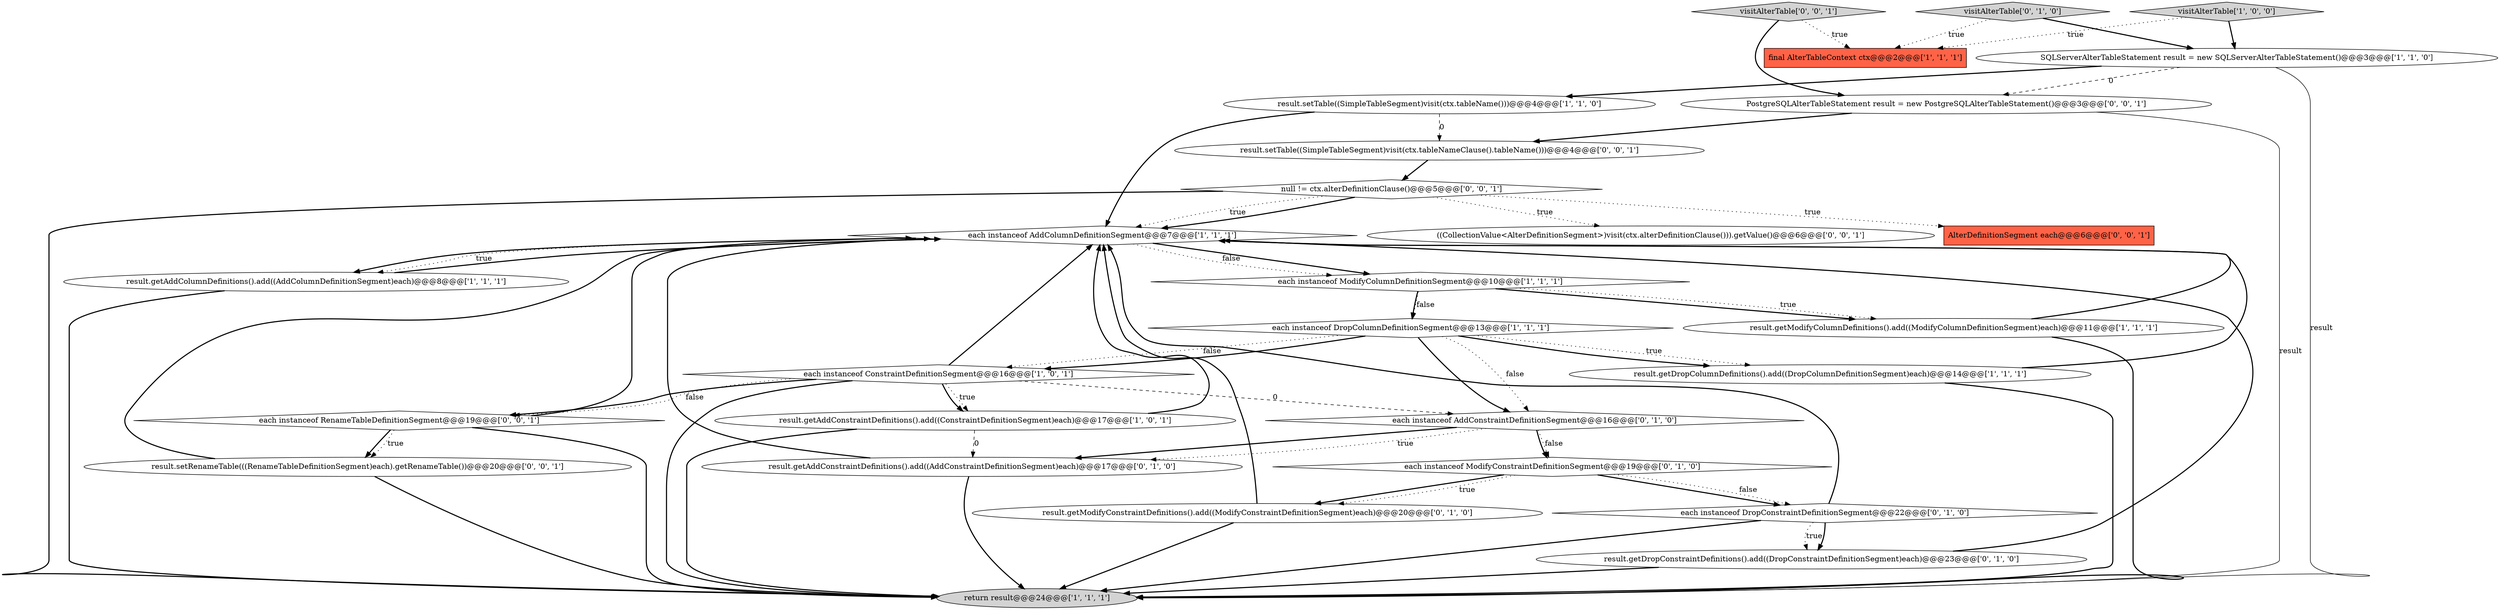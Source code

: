 digraph {
21 [style = filled, label = "result.setTable((SimpleTableSegment)visit(ctx.tableNameClause().tableName()))@@@4@@@['0', '0', '1']", fillcolor = white, shape = ellipse image = "AAA0AAABBB3BBB"];
9 [style = filled, label = "each instanceof AddColumnDefinitionSegment@@@7@@@['1', '1', '1']", fillcolor = white, shape = diamond image = "AAA0AAABBB1BBB"];
16 [style = filled, label = "each instanceof AddConstraintDefinitionSegment@@@16@@@['0', '1', '0']", fillcolor = white, shape = diamond image = "AAA1AAABBB2BBB"];
23 [style = filled, label = "null != ctx.alterDefinitionClause()@@@5@@@['0', '0', '1']", fillcolor = white, shape = diamond image = "AAA0AAABBB3BBB"];
1 [style = filled, label = "result.getModifyColumnDefinitions().add((ModifyColumnDefinitionSegment)each)@@@11@@@['1', '1', '1']", fillcolor = white, shape = ellipse image = "AAA0AAABBB1BBB"];
27 [style = filled, label = "visitAlterTable['0', '0', '1']", fillcolor = lightgray, shape = diamond image = "AAA0AAABBB3BBB"];
24 [style = filled, label = "((CollectionValue<AlterDefinitionSegment>)visit(ctx.alterDefinitionClause())).getValue()@@@6@@@['0', '0', '1']", fillcolor = white, shape = ellipse image = "AAA0AAABBB3BBB"];
20 [style = filled, label = "AlterDefinitionSegment each@@@6@@@['0', '0', '1']", fillcolor = tomato, shape = box image = "AAA0AAABBB3BBB"];
22 [style = filled, label = "each instanceof RenameTableDefinitionSegment@@@19@@@['0', '0', '1']", fillcolor = white, shape = diamond image = "AAA0AAABBB3BBB"];
17 [style = filled, label = "each instanceof DropConstraintDefinitionSegment@@@22@@@['0', '1', '0']", fillcolor = white, shape = diamond image = "AAA1AAABBB2BBB"];
3 [style = filled, label = "result.getAddColumnDefinitions().add((AddColumnDefinitionSegment)each)@@@8@@@['1', '1', '1']", fillcolor = white, shape = ellipse image = "AAA0AAABBB1BBB"];
5 [style = filled, label = "return result@@@24@@@['1', '1', '1']", fillcolor = lightgray, shape = ellipse image = "AAA0AAABBB1BBB"];
2 [style = filled, label = "result.setTable((SimpleTableSegment)visit(ctx.tableName()))@@@4@@@['1', '1', '0']", fillcolor = white, shape = ellipse image = "AAA0AAABBB1BBB"];
19 [style = filled, label = "result.getDropConstraintDefinitions().add((DropConstraintDefinitionSegment)each)@@@23@@@['0', '1', '0']", fillcolor = white, shape = ellipse image = "AAA1AAABBB2BBB"];
12 [style = filled, label = "result.getDropColumnDefinitions().add((DropColumnDefinitionSegment)each)@@@14@@@['1', '1', '1']", fillcolor = white, shape = ellipse image = "AAA0AAABBB1BBB"];
14 [style = filled, label = "result.getAddConstraintDefinitions().add((AddConstraintDefinitionSegment)each)@@@17@@@['0', '1', '0']", fillcolor = white, shape = ellipse image = "AAA1AAABBB2BBB"];
26 [style = filled, label = "result.setRenameTable(((RenameTableDefinitionSegment)each).getRenameTable())@@@20@@@['0', '0', '1']", fillcolor = white, shape = ellipse image = "AAA0AAABBB3BBB"];
25 [style = filled, label = "PostgreSQLAlterTableStatement result = new PostgreSQLAlterTableStatement()@@@3@@@['0', '0', '1']", fillcolor = white, shape = ellipse image = "AAA0AAABBB3BBB"];
6 [style = filled, label = "visitAlterTable['1', '0', '0']", fillcolor = lightgray, shape = diamond image = "AAA0AAABBB1BBB"];
11 [style = filled, label = "each instanceof ModifyColumnDefinitionSegment@@@10@@@['1', '1', '1']", fillcolor = white, shape = diamond image = "AAA0AAABBB1BBB"];
15 [style = filled, label = "visitAlterTable['0', '1', '0']", fillcolor = lightgray, shape = diamond image = "AAA0AAABBB2BBB"];
13 [style = filled, label = "each instanceof ModifyConstraintDefinitionSegment@@@19@@@['0', '1', '0']", fillcolor = white, shape = diamond image = "AAA1AAABBB2BBB"];
10 [style = filled, label = "SQLServerAlterTableStatement result = new SQLServerAlterTableStatement()@@@3@@@['1', '1', '0']", fillcolor = white, shape = ellipse image = "AAA0AAABBB1BBB"];
8 [style = filled, label = "final AlterTableContext ctx@@@2@@@['1', '1', '1']", fillcolor = tomato, shape = box image = "AAA0AAABBB1BBB"];
4 [style = filled, label = "each instanceof ConstraintDefinitionSegment@@@16@@@['1', '0', '1']", fillcolor = white, shape = diamond image = "AAA0AAABBB1BBB"];
0 [style = filled, label = "result.getAddConstraintDefinitions().add((ConstraintDefinitionSegment)each)@@@17@@@['1', '0', '1']", fillcolor = white, shape = ellipse image = "AAA0AAABBB1BBB"];
18 [style = filled, label = "result.getModifyConstraintDefinitions().add((ModifyConstraintDefinitionSegment)each)@@@20@@@['0', '1', '0']", fillcolor = white, shape = ellipse image = "AAA1AAABBB2BBB"];
7 [style = filled, label = "each instanceof DropColumnDefinitionSegment@@@13@@@['1', '1', '1']", fillcolor = white, shape = diamond image = "AAA0AAABBB1BBB"];
17->19 [style = dotted, label="true"];
14->5 [style = bold, label=""];
25->5 [style = solid, label="result"];
23->9 [style = bold, label=""];
22->5 [style = bold, label=""];
9->11 [style = bold, label=""];
10->2 [style = bold, label=""];
1->9 [style = bold, label=""];
19->9 [style = bold, label=""];
27->25 [style = bold, label=""];
19->5 [style = bold, label=""];
23->20 [style = dotted, label="true"];
10->25 [style = dashed, label="0"];
13->17 [style = bold, label=""];
16->13 [style = dotted, label="false"];
17->19 [style = bold, label=""];
7->12 [style = dotted, label="true"];
4->5 [style = bold, label=""];
7->16 [style = bold, label=""];
9->3 [style = bold, label=""];
0->9 [style = bold, label=""];
18->5 [style = bold, label=""];
16->14 [style = dotted, label="true"];
4->16 [style = dashed, label="0"];
23->24 [style = dotted, label="true"];
0->14 [style = dashed, label="0"];
11->1 [style = bold, label=""];
14->9 [style = bold, label=""];
4->22 [style = bold, label=""];
4->22 [style = dotted, label="false"];
16->13 [style = bold, label=""];
22->9 [style = bold, label=""];
26->9 [style = bold, label=""];
11->7 [style = dotted, label="false"];
3->5 [style = bold, label=""];
13->18 [style = bold, label=""];
4->0 [style = dotted, label="true"];
13->17 [style = dotted, label="false"];
23->9 [style = dotted, label="true"];
11->7 [style = bold, label=""];
6->10 [style = bold, label=""];
12->9 [style = bold, label=""];
25->21 [style = bold, label=""];
15->8 [style = dotted, label="true"];
2->9 [style = bold, label=""];
12->5 [style = bold, label=""];
18->9 [style = bold, label=""];
6->8 [style = dotted, label="true"];
7->12 [style = bold, label=""];
22->26 [style = bold, label=""];
26->5 [style = bold, label=""];
13->18 [style = dotted, label="true"];
7->4 [style = dotted, label="false"];
7->4 [style = bold, label=""];
11->1 [style = dotted, label="true"];
7->16 [style = dotted, label="false"];
4->9 [style = bold, label=""];
3->9 [style = bold, label=""];
16->14 [style = bold, label=""];
17->9 [style = bold, label=""];
27->8 [style = dotted, label="true"];
23->5 [style = bold, label=""];
2->21 [style = dashed, label="0"];
9->3 [style = dotted, label="true"];
0->5 [style = bold, label=""];
10->5 [style = solid, label="result"];
21->23 [style = bold, label=""];
15->10 [style = bold, label=""];
17->5 [style = bold, label=""];
4->0 [style = bold, label=""];
9->11 [style = dotted, label="false"];
22->26 [style = dotted, label="true"];
1->5 [style = bold, label=""];
}
